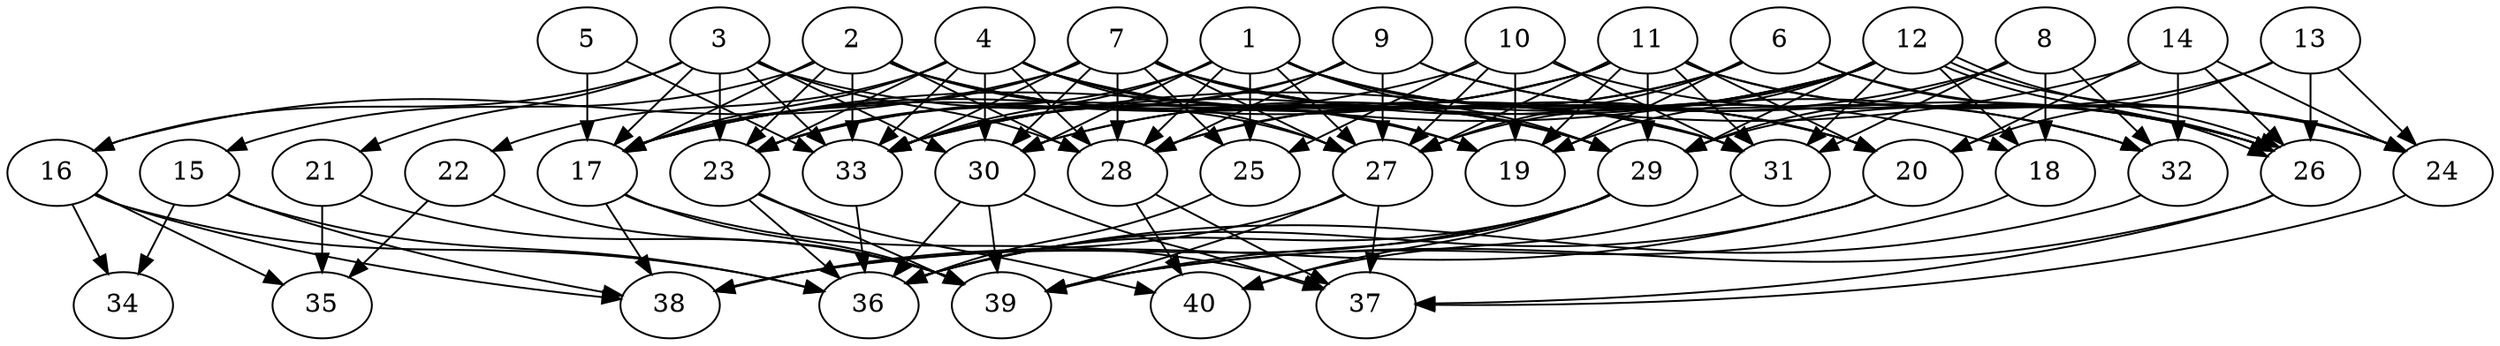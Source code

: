 // DAG automatically generated by daggen at Thu Oct  3 14:06:49 2019
// ./daggen --dot -n 40 --ccr 0.5 --fat 0.9 --regular 0.5 --density 0.7 --mindata 5242880 --maxdata 52428800 
digraph G {
  1 [size="63139840", alpha="0.19", expect_size="31569920"] 
  1 -> 18 [size ="31569920"]
  1 -> 20 [size ="31569920"]
  1 -> 23 [size ="31569920"]
  1 -> 25 [size ="31569920"]
  1 -> 27 [size ="31569920"]
  1 -> 28 [size ="31569920"]
  1 -> 29 [size ="31569920"]
  1 -> 30 [size ="31569920"]
  1 -> 31 [size ="31569920"]
  1 -> 33 [size ="31569920"]
  2 [size="96751616", alpha="0.08", expect_size="48375808"] 
  2 -> 15 [size ="48375808"]
  2 -> 17 [size ="48375808"]
  2 -> 23 [size ="48375808"]
  2 -> 27 [size ="48375808"]
  2 -> 28 [size ="48375808"]
  2 -> 29 [size ="48375808"]
  2 -> 31 [size ="48375808"]
  2 -> 33 [size ="48375808"]
  3 [size="11462656", alpha="0.13", expect_size="5731328"] 
  3 -> 16 [size ="5731328"]
  3 -> 17 [size ="5731328"]
  3 -> 19 [size ="5731328"]
  3 -> 21 [size ="5731328"]
  3 -> 23 [size ="5731328"]
  3 -> 28 [size ="5731328"]
  3 -> 30 [size ="5731328"]
  3 -> 33 [size ="5731328"]
  4 [size="67954688", alpha="0.13", expect_size="33977344"] 
  4 -> 17 [size ="33977344"]
  4 -> 19 [size ="33977344"]
  4 -> 20 [size ="33977344"]
  4 -> 22 [size ="33977344"]
  4 -> 23 [size ="33977344"]
  4 -> 27 [size ="33977344"]
  4 -> 28 [size ="33977344"]
  4 -> 29 [size ="33977344"]
  4 -> 30 [size ="33977344"]
  4 -> 33 [size ="33977344"]
  5 [size="66930688", alpha="0.09", expect_size="33465344"] 
  5 -> 17 [size ="33465344"]
  5 -> 33 [size ="33465344"]
  6 [size="96409600", alpha="0.12", expect_size="48204800"] 
  6 -> 19 [size ="48204800"]
  6 -> 24 [size ="48204800"]
  6 -> 26 [size ="48204800"]
  6 -> 27 [size ="48204800"]
  6 -> 28 [size ="48204800"]
  6 -> 30 [size ="48204800"]
  7 [size="95543296", alpha="0.05", expect_size="47771648"] 
  7 -> 16 [size ="47771648"]
  7 -> 17 [size ="47771648"]
  7 -> 20 [size ="47771648"]
  7 -> 25 [size ="47771648"]
  7 -> 27 [size ="47771648"]
  7 -> 28 [size ="47771648"]
  7 -> 29 [size ="47771648"]
  7 -> 30 [size ="47771648"]
  7 -> 32 [size ="47771648"]
  7 -> 33 [size ="47771648"]
  8 [size="63102976", alpha="0.03", expect_size="31551488"] 
  8 -> 18 [size ="31551488"]
  8 -> 28 [size ="31551488"]
  8 -> 29 [size ="31551488"]
  8 -> 31 [size ="31551488"]
  8 -> 32 [size ="31551488"]
  9 [size="91981824", alpha="0.06", expect_size="45990912"] 
  9 -> 23 [size ="45990912"]
  9 -> 26 [size ="45990912"]
  9 -> 27 [size ="45990912"]
  9 -> 28 [size ="45990912"]
  9 -> 32 [size ="45990912"]
  9 -> 33 [size ="45990912"]
  10 [size="37992448", alpha="0.10", expect_size="18996224"] 
  10 -> 17 [size ="18996224"]
  10 -> 19 [size ="18996224"]
  10 -> 25 [size ="18996224"]
  10 -> 26 [size ="18996224"]
  10 -> 27 [size ="18996224"]
  10 -> 31 [size ="18996224"]
  11 [size="49088512", alpha="0.04", expect_size="24544256"] 
  11 -> 17 [size ="24544256"]
  11 -> 19 [size ="24544256"]
  11 -> 20 [size ="24544256"]
  11 -> 23 [size ="24544256"]
  11 -> 24 [size ="24544256"]
  11 -> 26 [size ="24544256"]
  11 -> 27 [size ="24544256"]
  11 -> 29 [size ="24544256"]
  11 -> 31 [size ="24544256"]
  11 -> 33 [size ="24544256"]
  12 [size="45314048", alpha="0.15", expect_size="22657024"] 
  12 -> 17 [size ="22657024"]
  12 -> 18 [size ="22657024"]
  12 -> 19 [size ="22657024"]
  12 -> 24 [size ="22657024"]
  12 -> 26 [size ="22657024"]
  12 -> 26 [size ="22657024"]
  12 -> 27 [size ="22657024"]
  12 -> 29 [size ="22657024"]
  12 -> 30 [size ="22657024"]
  12 -> 31 [size ="22657024"]
  12 -> 33 [size ="22657024"]
  13 [size="85235712", alpha="0.12", expect_size="42617856"] 
  13 -> 20 [size ="42617856"]
  13 -> 24 [size ="42617856"]
  13 -> 26 [size ="42617856"]
  13 -> 29 [size ="42617856"]
  14 [size="50022400", alpha="0.05", expect_size="25011200"] 
  14 -> 20 [size ="25011200"]
  14 -> 24 [size ="25011200"]
  14 -> 26 [size ="25011200"]
  14 -> 32 [size ="25011200"]
  14 -> 33 [size ="25011200"]
  15 [size="18720768", alpha="0.13", expect_size="9360384"] 
  15 -> 34 [size ="9360384"]
  15 -> 36 [size ="9360384"]
  15 -> 38 [size ="9360384"]
  16 [size="59033600", alpha="0.16", expect_size="29516800"] 
  16 -> 34 [size ="29516800"]
  16 -> 35 [size ="29516800"]
  16 -> 36 [size ="29516800"]
  16 -> 38 [size ="29516800"]
  17 [size="19773440", alpha="0.16", expect_size="9886720"] 
  17 -> 37 [size ="9886720"]
  17 -> 38 [size ="9886720"]
  17 -> 39 [size ="9886720"]
  18 [size="42354688", alpha="0.07", expect_size="21177344"] 
  18 -> 39 [size ="21177344"]
  19 [size="55109632", alpha="0.15", expect_size="27554816"] 
  20 [size="84051968", alpha="0.03", expect_size="42025984"] 
  20 -> 36 [size ="42025984"]
  20 -> 38 [size ="42025984"]
  21 [size="38283264", alpha="0.03", expect_size="19141632"] 
  21 -> 35 [size ="19141632"]
  21 -> 39 [size ="19141632"]
  22 [size="55437312", alpha="0.01", expect_size="27718656"] 
  22 -> 35 [size ="27718656"]
  22 -> 39 [size ="27718656"]
  23 [size="30650368", alpha="0.19", expect_size="15325184"] 
  23 -> 36 [size ="15325184"]
  23 -> 39 [size ="15325184"]
  23 -> 40 [size ="15325184"]
  24 [size="88754176", alpha="0.09", expect_size="44377088"] 
  24 -> 37 [size ="44377088"]
  25 [size="16838656", alpha="0.11", expect_size="8419328"] 
  25 -> 36 [size ="8419328"]
  26 [size="80074752", alpha="0.12", expect_size="40037376"] 
  26 -> 37 [size ="40037376"]
  26 -> 39 [size ="40037376"]
  27 [size="61782016", alpha="0.10", expect_size="30891008"] 
  27 -> 37 [size ="30891008"]
  27 -> 38 [size ="30891008"]
  27 -> 39 [size ="30891008"]
  28 [size="43503616", alpha="0.20", expect_size="21751808"] 
  28 -> 37 [size ="21751808"]
  28 -> 40 [size ="21751808"]
  29 [size="74186752", alpha="0.07", expect_size="37093376"] 
  29 -> 36 [size ="37093376"]
  29 -> 38 [size ="37093376"]
  29 -> 39 [size ="37093376"]
  29 -> 40 [size ="37093376"]
  30 [size="48478208", alpha="0.20", expect_size="24239104"] 
  30 -> 36 [size ="24239104"]
  30 -> 37 [size ="24239104"]
  30 -> 39 [size ="24239104"]
  31 [size="62767104", alpha="0.01", expect_size="31383552"] 
  31 -> 40 [size ="31383552"]
  32 [size="75331584", alpha="0.09", expect_size="37665792"] 
  32 -> 36 [size ="37665792"]
  33 [size="78071808", alpha="0.13", expect_size="39035904"] 
  33 -> 36 [size ="39035904"]
  34 [size="71962624", alpha="0.06", expect_size="35981312"] 
  35 [size="20103168", alpha="0.20", expect_size="10051584"] 
  36 [size="73314304", alpha="0.04", expect_size="36657152"] 
  37 [size="34400256", alpha="0.11", expect_size="17200128"] 
  38 [size="82796544", alpha="0.04", expect_size="41398272"] 
  39 [size="82376704", alpha="0.07", expect_size="41188352"] 
  40 [size="20264960", alpha="0.05", expect_size="10132480"] 
}
